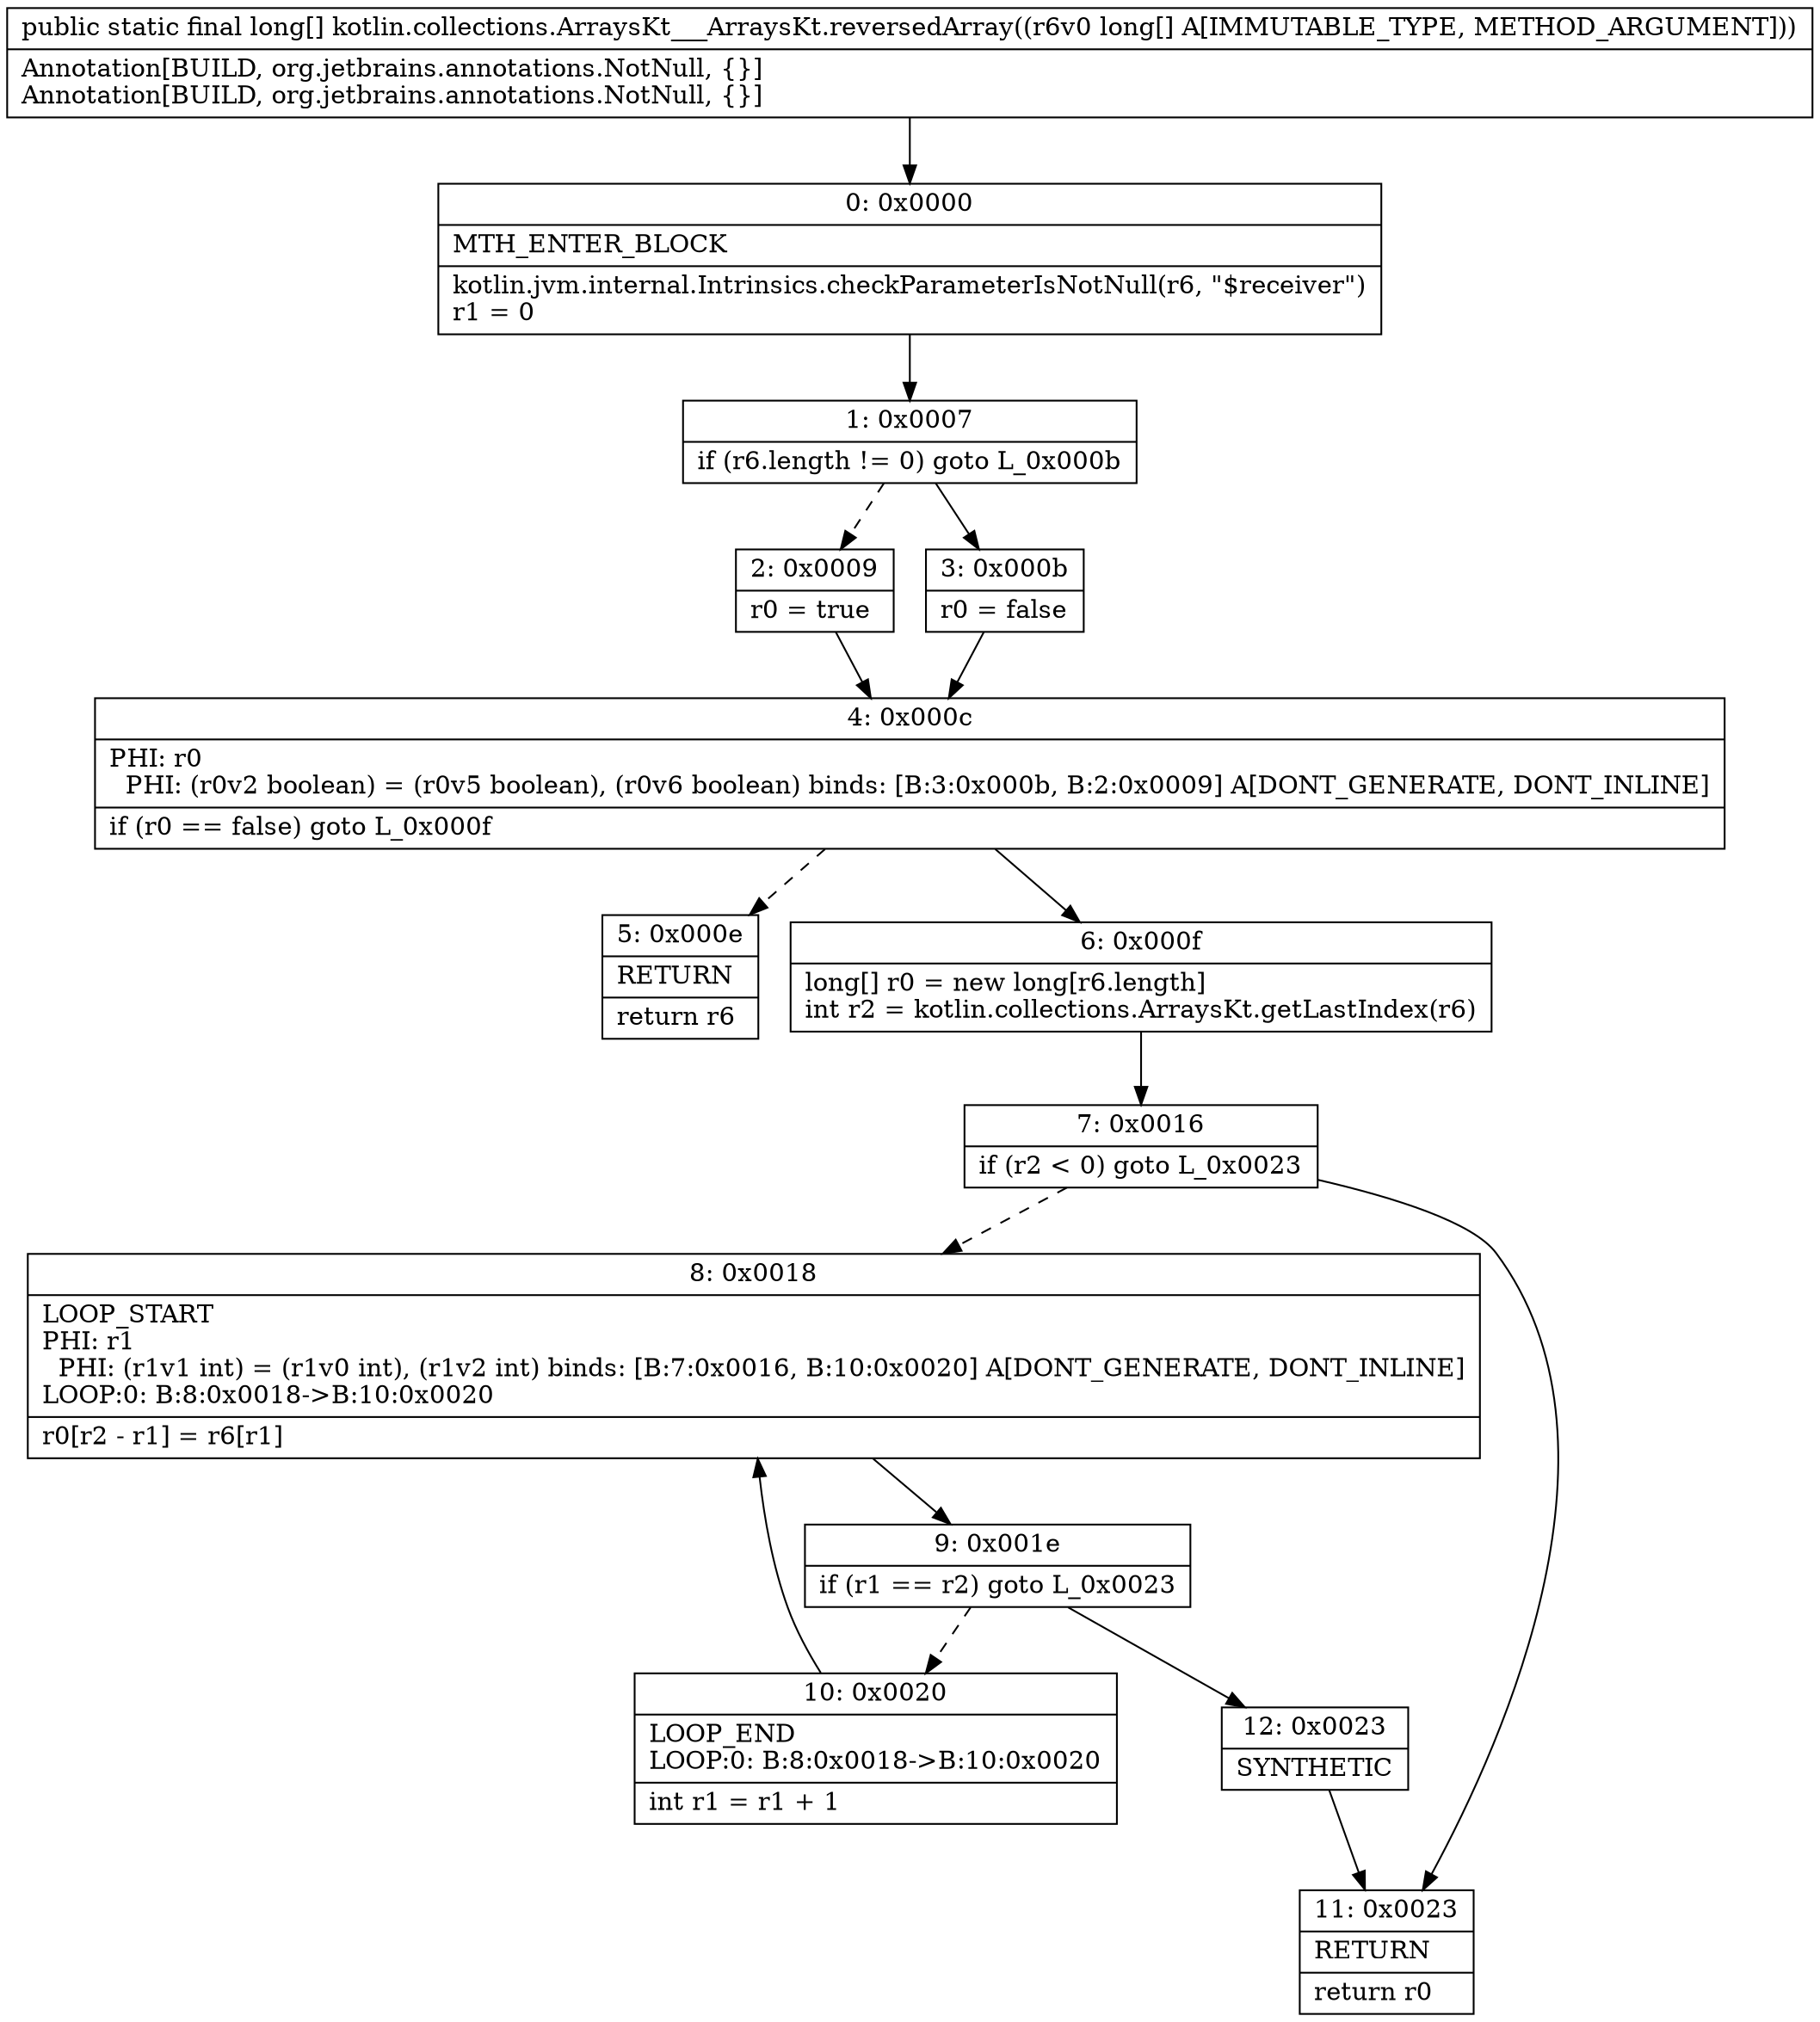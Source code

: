 digraph "CFG forkotlin.collections.ArraysKt___ArraysKt.reversedArray([J)[J" {
Node_0 [shape=record,label="{0\:\ 0x0000|MTH_ENTER_BLOCK\l|kotlin.jvm.internal.Intrinsics.checkParameterIsNotNull(r6, \"$receiver\")\lr1 = 0\l}"];
Node_1 [shape=record,label="{1\:\ 0x0007|if (r6.length != 0) goto L_0x000b\l}"];
Node_2 [shape=record,label="{2\:\ 0x0009|r0 = true\l}"];
Node_3 [shape=record,label="{3\:\ 0x000b|r0 = false\l}"];
Node_4 [shape=record,label="{4\:\ 0x000c|PHI: r0 \l  PHI: (r0v2 boolean) = (r0v5 boolean), (r0v6 boolean) binds: [B:3:0x000b, B:2:0x0009] A[DONT_GENERATE, DONT_INLINE]\l|if (r0 == false) goto L_0x000f\l}"];
Node_5 [shape=record,label="{5\:\ 0x000e|RETURN\l|return r6\l}"];
Node_6 [shape=record,label="{6\:\ 0x000f|long[] r0 = new long[r6.length]\lint r2 = kotlin.collections.ArraysKt.getLastIndex(r6)\l}"];
Node_7 [shape=record,label="{7\:\ 0x0016|if (r2 \< 0) goto L_0x0023\l}"];
Node_8 [shape=record,label="{8\:\ 0x0018|LOOP_START\lPHI: r1 \l  PHI: (r1v1 int) = (r1v0 int), (r1v2 int) binds: [B:7:0x0016, B:10:0x0020] A[DONT_GENERATE, DONT_INLINE]\lLOOP:0: B:8:0x0018\-\>B:10:0x0020\l|r0[r2 \- r1] = r6[r1]\l}"];
Node_9 [shape=record,label="{9\:\ 0x001e|if (r1 == r2) goto L_0x0023\l}"];
Node_10 [shape=record,label="{10\:\ 0x0020|LOOP_END\lLOOP:0: B:8:0x0018\-\>B:10:0x0020\l|int r1 = r1 + 1\l}"];
Node_11 [shape=record,label="{11\:\ 0x0023|RETURN\l|return r0\l}"];
Node_12 [shape=record,label="{12\:\ 0x0023|SYNTHETIC\l}"];
MethodNode[shape=record,label="{public static final long[] kotlin.collections.ArraysKt___ArraysKt.reversedArray((r6v0 long[] A[IMMUTABLE_TYPE, METHOD_ARGUMENT]))  | Annotation[BUILD, org.jetbrains.annotations.NotNull, \{\}]\lAnnotation[BUILD, org.jetbrains.annotations.NotNull, \{\}]\l}"];
MethodNode -> Node_0;
Node_0 -> Node_1;
Node_1 -> Node_2[style=dashed];
Node_1 -> Node_3;
Node_2 -> Node_4;
Node_3 -> Node_4;
Node_4 -> Node_5[style=dashed];
Node_4 -> Node_6;
Node_6 -> Node_7;
Node_7 -> Node_8[style=dashed];
Node_7 -> Node_11;
Node_8 -> Node_9;
Node_9 -> Node_10[style=dashed];
Node_9 -> Node_12;
Node_10 -> Node_8;
Node_12 -> Node_11;
}

